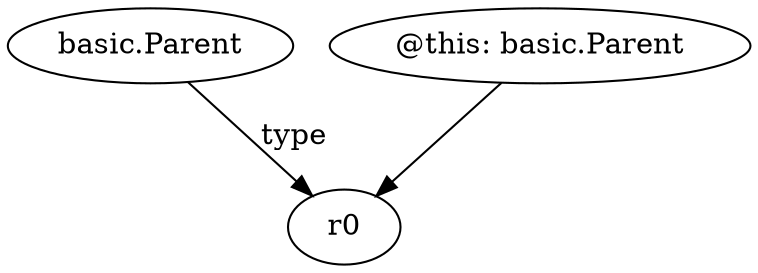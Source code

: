 digraph g {
0[label="basic.Parent"]
1[label="r0"]
0->1[label="type"]
2[label="@this: basic.Parent"]
2->1[label=""]
}